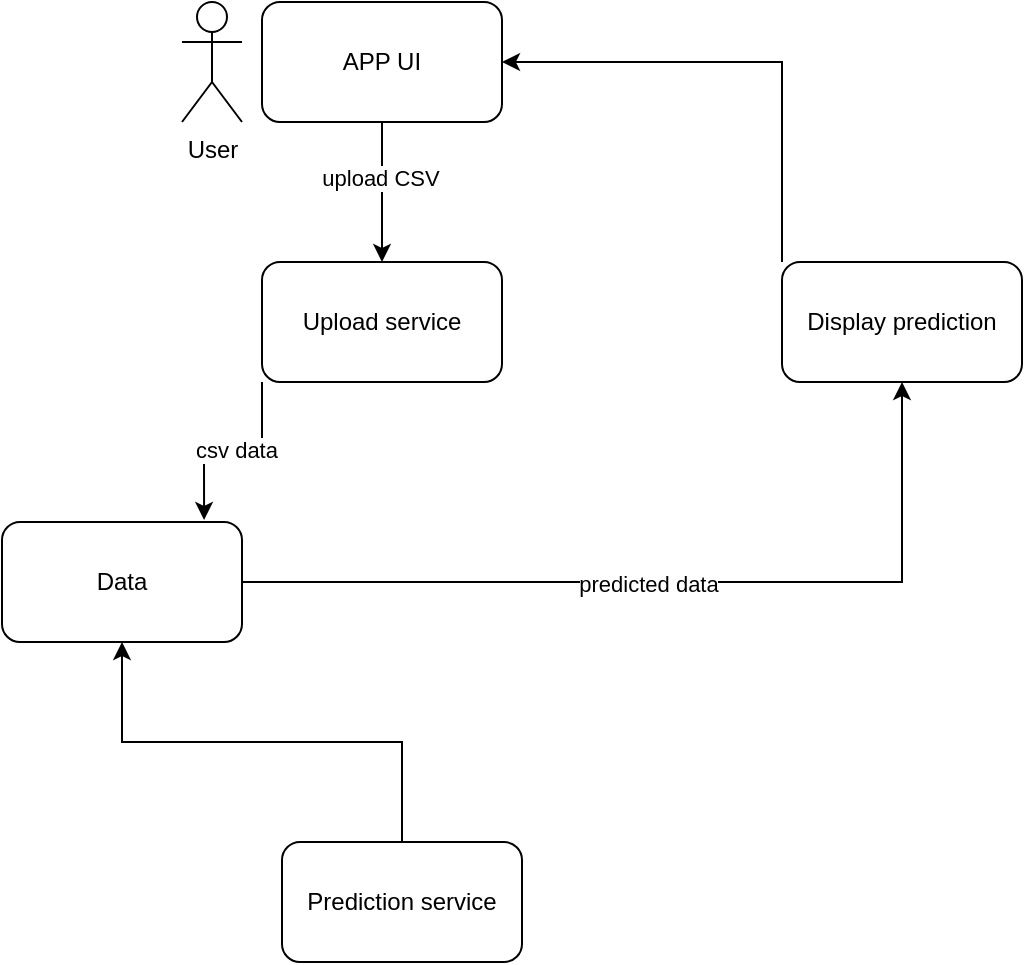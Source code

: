 <mxfile version="25.0.1">
  <diagram name="Page-1" id="XlonbknDBNnFmrscrlKz">
    <mxGraphModel dx="1674" dy="781" grid="1" gridSize="10" guides="1" tooltips="1" connect="1" arrows="1" fold="1" page="1" pageScale="1" pageWidth="850" pageHeight="1100" math="0" shadow="0">
      <root>
        <mxCell id="0" />
        <mxCell id="1" parent="0" />
        <mxCell id="kjyBiyDVtQhkK5M3wotM-1" value="&lt;div&gt;User&lt;/div&gt;&lt;div&gt;&lt;br&gt;&lt;/div&gt;" style="shape=umlActor;verticalLabelPosition=bottom;verticalAlign=top;html=1;outlineConnect=0;" vertex="1" parent="1">
          <mxGeometry x="150" y="100" width="30" height="60" as="geometry" />
        </mxCell>
        <mxCell id="kjyBiyDVtQhkK5M3wotM-4" style="edgeStyle=orthogonalEdgeStyle;rounded=0;orthogonalLoop=1;jettySize=auto;html=1;exitX=0.5;exitY=1;exitDx=0;exitDy=0;entryX=0.5;entryY=0;entryDx=0;entryDy=0;" edge="1" parent="1" source="kjyBiyDVtQhkK5M3wotM-2" target="kjyBiyDVtQhkK5M3wotM-3">
          <mxGeometry relative="1" as="geometry" />
        </mxCell>
        <mxCell id="kjyBiyDVtQhkK5M3wotM-5" value="&lt;div&gt;upload CSV&lt;/div&gt;" style="edgeLabel;html=1;align=center;verticalAlign=middle;resizable=0;points=[];" vertex="1" connectable="0" parent="kjyBiyDVtQhkK5M3wotM-4">
          <mxGeometry x="-0.2" y="-1" relative="1" as="geometry">
            <mxPoint as="offset" />
          </mxGeometry>
        </mxCell>
        <mxCell id="kjyBiyDVtQhkK5M3wotM-2" value="&lt;div&gt;APP UI&lt;/div&gt;" style="rounded=1;whiteSpace=wrap;html=1;" vertex="1" parent="1">
          <mxGeometry x="190" y="100" width="120" height="60" as="geometry" />
        </mxCell>
        <mxCell id="kjyBiyDVtQhkK5M3wotM-3" value="&lt;div&gt;Upload service&lt;/div&gt;" style="rounded=1;whiteSpace=wrap;html=1;" vertex="1" parent="1">
          <mxGeometry x="190" y="230" width="120" height="60" as="geometry" />
        </mxCell>
        <mxCell id="kjyBiyDVtQhkK5M3wotM-14" style="edgeStyle=orthogonalEdgeStyle;rounded=0;orthogonalLoop=1;jettySize=auto;html=1;exitX=1;exitY=0.5;exitDx=0;exitDy=0;entryX=0.5;entryY=1;entryDx=0;entryDy=0;" edge="1" parent="1" source="kjyBiyDVtQhkK5M3wotM-6" target="kjyBiyDVtQhkK5M3wotM-8">
          <mxGeometry relative="1" as="geometry" />
        </mxCell>
        <mxCell id="kjyBiyDVtQhkK5M3wotM-15" value="&lt;div&gt;predicted data&lt;/div&gt;" style="edgeLabel;html=1;align=center;verticalAlign=middle;resizable=0;points=[];" vertex="1" connectable="0" parent="kjyBiyDVtQhkK5M3wotM-14">
          <mxGeometry x="-0.056" y="-1" relative="1" as="geometry">
            <mxPoint as="offset" />
          </mxGeometry>
        </mxCell>
        <mxCell id="kjyBiyDVtQhkK5M3wotM-6" value="&lt;div&gt;Data&lt;/div&gt;" style="rounded=1;whiteSpace=wrap;html=1;" vertex="1" parent="1">
          <mxGeometry x="60" y="360" width="120" height="60" as="geometry" />
        </mxCell>
        <mxCell id="kjyBiyDVtQhkK5M3wotM-13" style="edgeStyle=orthogonalEdgeStyle;rounded=0;orthogonalLoop=1;jettySize=auto;html=1;exitX=0.5;exitY=0;exitDx=0;exitDy=0;" edge="1" parent="1" source="kjyBiyDVtQhkK5M3wotM-7" target="kjyBiyDVtQhkK5M3wotM-6">
          <mxGeometry relative="1" as="geometry" />
        </mxCell>
        <mxCell id="kjyBiyDVtQhkK5M3wotM-7" value="Prediction service" style="rounded=1;whiteSpace=wrap;html=1;" vertex="1" parent="1">
          <mxGeometry x="200" y="520" width="120" height="60" as="geometry" />
        </mxCell>
        <mxCell id="kjyBiyDVtQhkK5M3wotM-9" style="edgeStyle=orthogonalEdgeStyle;rounded=0;orthogonalLoop=1;jettySize=auto;html=1;exitX=0;exitY=0;exitDx=0;exitDy=0;entryX=1;entryY=0.5;entryDx=0;entryDy=0;" edge="1" parent="1" source="kjyBiyDVtQhkK5M3wotM-8" target="kjyBiyDVtQhkK5M3wotM-2">
          <mxGeometry relative="1" as="geometry" />
        </mxCell>
        <mxCell id="kjyBiyDVtQhkK5M3wotM-8" value="Display prediction" style="rounded=1;whiteSpace=wrap;html=1;" vertex="1" parent="1">
          <mxGeometry x="450" y="230" width="120" height="60" as="geometry" />
        </mxCell>
        <mxCell id="kjyBiyDVtQhkK5M3wotM-10" style="edgeStyle=orthogonalEdgeStyle;rounded=0;orthogonalLoop=1;jettySize=auto;html=1;exitX=0;exitY=1;exitDx=0;exitDy=0;entryX=0.842;entryY=-0.017;entryDx=0;entryDy=0;entryPerimeter=0;" edge="1" parent="1" source="kjyBiyDVtQhkK5M3wotM-3" target="kjyBiyDVtQhkK5M3wotM-6">
          <mxGeometry relative="1" as="geometry" />
        </mxCell>
        <mxCell id="kjyBiyDVtQhkK5M3wotM-11" value="csv data" style="edgeLabel;html=1;align=center;verticalAlign=middle;resizable=0;points=[];" vertex="1" connectable="0" parent="kjyBiyDVtQhkK5M3wotM-10">
          <mxGeometry x="-0.02" y="-1" relative="1" as="geometry">
            <mxPoint as="offset" />
          </mxGeometry>
        </mxCell>
      </root>
    </mxGraphModel>
  </diagram>
</mxfile>
